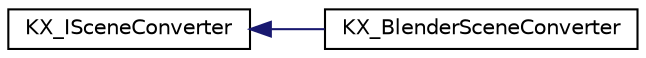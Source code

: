 digraph G
{
  edge [fontname="Helvetica",fontsize="10",labelfontname="Helvetica",labelfontsize="10"];
  node [fontname="Helvetica",fontsize="10",shape=record];
  rankdir=LR;
  Node1 [label="KX_ISceneConverter",height=0.2,width=0.4,color="black", fillcolor="white", style="filled",URL="$d7/dfb/classKX__ISceneConverter.html"];
  Node1 -> Node2 [dir=back,color="midnightblue",fontsize="10",style="solid",fontname="Helvetica"];
  Node2 [label="KX_BlenderSceneConverter",height=0.2,width=0.4,color="black", fillcolor="white", style="filled",URL="$d3/dc1/classKX__BlenderSceneConverter.html"];
}
